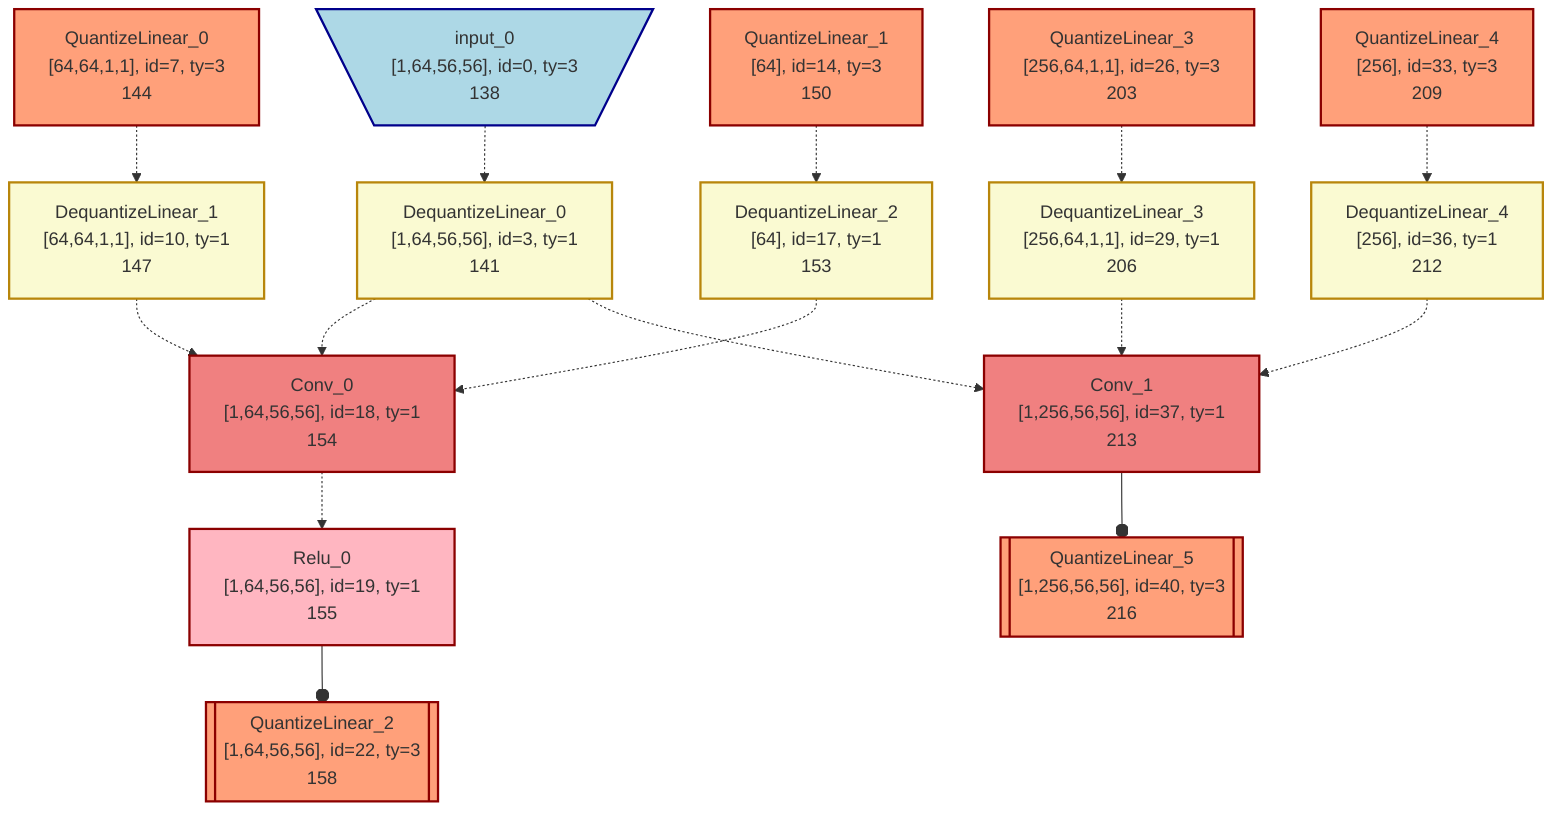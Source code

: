 flowchart TB
    input_0[\"input_0<br>[1,64,56,56], id=0, ty=3<br>138"/]
    classDef input fill:#add8e6,stroke:#00008b,stroke-width:2px;;
    class input_0 input;
    DequantizeLinear_0["DequantizeLinear_0<br>[1,64,56,56], id=3, ty=1<br>141"]
    input_0 -.-> DequantizeLinear_0
    classDef DequantizeLinear fill:#fafad2,stroke:#b8860b,stroke-width:2px;;
    class DequantizeLinear_0 DequantizeLinear;
    QuantizeLinear_0["QuantizeLinear_0<br>[64,64,1,1], id=7, ty=3<br>144"]
    classDef QuantizeLinear fill:#ffa07a,stroke:#8b0000,stroke-width:2px;;
    class QuantizeLinear_0 QuantizeLinear;
    DequantizeLinear_1["DequantizeLinear_1<br>[64,64,1,1], id=10, ty=1<br>147"]
    QuantizeLinear_0 -.-> DequantizeLinear_1
    class DequantizeLinear_1 DequantizeLinear;
    QuantizeLinear_1["QuantizeLinear_1<br>[64], id=14, ty=3<br>150"]
    class QuantizeLinear_1 QuantizeLinear;
    DequantizeLinear_2["DequantizeLinear_2<br>[64], id=17, ty=1<br>153"]
    QuantizeLinear_1 -.-> DequantizeLinear_2
    class DequantizeLinear_2 DequantizeLinear;
    Conv_0["Conv_0<br>[1,64,56,56], id=18, ty=1<br>154"]
    DequantizeLinear_0 -.-> Conv_0
    DequantizeLinear_1 -.-> Conv_0
    DequantizeLinear_2 -.-> Conv_0
    classDef Conv fill:#f08080,stroke:#8b0000,stroke-width:2px;;
    class Conv_0 Conv;
    Relu_0["Relu_0<br>[1,64,56,56], id=19, ty=1<br>155"]
    Conv_0 -.-> Relu_0
    classDef Relu fill:#ffb6c1,stroke:#8b0000,stroke-width:2px;;
    class Relu_0 Relu;
    QuantizeLinear_2[["QuantizeLinear_2<br>[1,64,56,56], id=22, ty=3<br>158"]]
    Relu_0 --o QuantizeLinear_2
    class QuantizeLinear_2 QuantizeLinear;
    QuantizeLinear_3["QuantizeLinear_3<br>[256,64,1,1], id=26, ty=3<br>203"]
    class QuantizeLinear_3 QuantizeLinear;
    DequantizeLinear_3["DequantizeLinear_3<br>[256,64,1,1], id=29, ty=1<br>206"]
    QuantizeLinear_3 -.-> DequantizeLinear_3
    class DequantizeLinear_3 DequantizeLinear;
    QuantizeLinear_4["QuantizeLinear_4<br>[256], id=33, ty=3<br>209"]
    class QuantizeLinear_4 QuantizeLinear;
    DequantizeLinear_4["DequantizeLinear_4<br>[256], id=36, ty=1<br>212"]
    QuantizeLinear_4 -.-> DequantizeLinear_4
    class DequantizeLinear_4 DequantizeLinear;
    Conv_1["Conv_1<br>[1,256,56,56], id=37, ty=1<br>213"]
    DequantizeLinear_0 -.-> Conv_1
    DequantizeLinear_3 -.-> Conv_1
    DequantizeLinear_4 -.-> Conv_1
    class Conv_1 Conv;
    QuantizeLinear_5[["QuantizeLinear_5<br>[1,256,56,56], id=40, ty=3<br>216"]]
    Conv_1 --o QuantizeLinear_5
    class QuantizeLinear_5 QuantizeLinear;